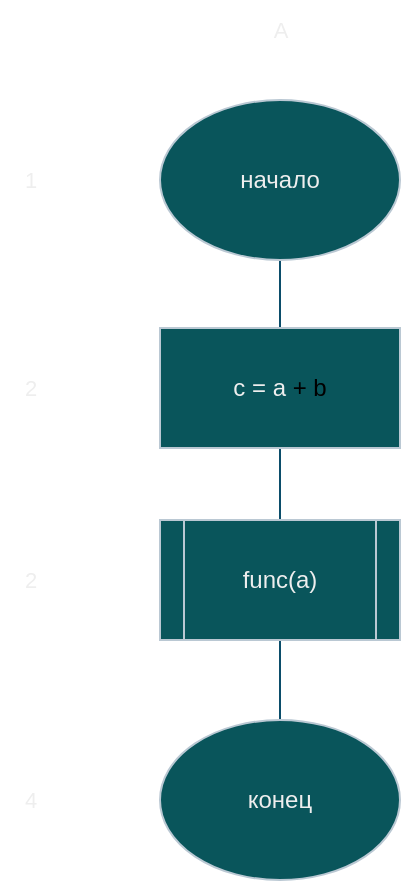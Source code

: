 <mxfile version="28.0.6">
  <diagram name="Page-1" id="_JYkLQVm2dhblvZfOBgD">
    <mxGraphModel dx="1888" dy="1048" grid="1" gridSize="10" guides="1" tooltips="1" connect="1" arrows="1" fold="1" page="1" pageScale="1" pageWidth="850" pageHeight="1100" math="0" shadow="0">
      <root>
        <mxCell id="0" />
        <mxCell id="1" parent="0" />
        <mxCell id="E0OB9zYYTWGCHNJCD0mh-5" style="edgeStyle=orthogonalEdgeStyle;rounded=0;orthogonalLoop=1;jettySize=auto;html=1;exitX=0.5;exitY=1;exitDx=0;exitDy=0;endArrow=none;endFill=0;labelBackgroundColor=none;fontColor=default;strokeColor=#0B4D6A;" parent="1" source="E0OB9zYYTWGCHNJCD0mh-1" target="E0OB9zYYTWGCHNJCD0mh-2" edge="1">
          <mxGeometry relative="1" as="geometry" />
        </mxCell>
        <mxCell id="E0OB9zYYTWGCHNJCD0mh-1" value="начало" style="ellipse;whiteSpace=wrap;html=1;labelBackgroundColor=none;fillColor=#09555B;strokeColor=#BAC8D3;fontColor=#EEEEEE;" parent="1" vertex="1">
          <mxGeometry x="370" y="110" width="120" height="80" as="geometry" />
        </mxCell>
        <mxCell id="E0OB9zYYTWGCHNJCD0mh-6" style="edgeStyle=orthogonalEdgeStyle;rounded=0;orthogonalLoop=1;jettySize=auto;html=1;exitX=0.5;exitY=1;exitDx=0;exitDy=0;entryX=0.5;entryY=0;entryDx=0;entryDy=0;endArrow=none;endFill=0;labelBackgroundColor=none;fontColor=default;strokeColor=#0B4D6A;" parent="1" source="E0OB9zYYTWGCHNJCD0mh-2" target="E0OB9zYYTWGCHNJCD0mh-3" edge="1">
          <mxGeometry relative="1" as="geometry" />
        </mxCell>
        <mxCell id="E0OB9zYYTWGCHNJCD0mh-2" value="c = a&amp;nbsp;&lt;span style=&quot;background-color: transparent; color: light-dark(rgb(0, 0, 0), rgb(255, 255, 255));&quot;&gt;+ b&lt;/span&gt;" style="rounded=0;whiteSpace=wrap;html=1;labelBackgroundColor=none;fillColor=#09555B;strokeColor=#BAC8D3;fontColor=#EEEEEE;" parent="1" vertex="1">
          <mxGeometry x="370" y="224" width="120" height="60" as="geometry" />
        </mxCell>
        <mxCell id="HNN3ksOjZecmheK7sBmW-1" value="" style="edgeStyle=orthogonalEdgeStyle;rounded=0;orthogonalLoop=1;jettySize=auto;html=1;endArrow=none;endFill=0;labelBackgroundColor=none;fontColor=default;strokeColor=#0B4D6A;" parent="1" source="E0OB9zYYTWGCHNJCD0mh-3" target="E0OB9zYYTWGCHNJCD0mh-4" edge="1">
          <mxGeometry relative="1" as="geometry" />
        </mxCell>
        <mxCell id="E0OB9zYYTWGCHNJCD0mh-3" value="func(a)" style="shape=process;whiteSpace=wrap;html=1;backgroundOutline=1;labelBackgroundColor=none;fillColor=#09555B;strokeColor=#BAC8D3;fontColor=#EEEEEE;" parent="1" vertex="1">
          <mxGeometry x="370" y="320" width="120" height="60" as="geometry" />
        </mxCell>
        <mxCell id="E0OB9zYYTWGCHNJCD0mh-4" value="конец" style="ellipse;whiteSpace=wrap;html=1;labelBackgroundColor=none;fillColor=#09555B;strokeColor=#BAC8D3;fontColor=#EEEEEE;" parent="1" vertex="1">
          <mxGeometry x="370" y="420" width="120" height="80" as="geometry" />
        </mxCell>
        <mxCell id="P8uL7F80InVP6QF22oi7-1" value="А" style="text;html=1;align=center;verticalAlign=middle;resizable=0;points=[];autosize=1;strokeColor=none;fillColor=none;fontFamily=Helvetica;fontSize=11;fontColor=#EEEEEE;labelBackgroundColor=none;" parent="1" vertex="1">
          <mxGeometry x="415" y="60" width="30" height="30" as="geometry" />
        </mxCell>
        <mxCell id="P8uL7F80InVP6QF22oi7-3" value="1" style="text;html=1;align=center;verticalAlign=middle;resizable=0;points=[];autosize=1;strokeColor=none;fillColor=none;fontFamily=Helvetica;fontSize=11;fontColor=#EEEEEE;labelBackgroundColor=none;" parent="1" vertex="1">
          <mxGeometry x="290" y="135" width="30" height="30" as="geometry" />
        </mxCell>
        <mxCell id="P8uL7F80InVP6QF22oi7-4" value="2" style="text;html=1;align=center;verticalAlign=middle;resizable=0;points=[];autosize=1;strokeColor=none;fillColor=none;fontFamily=Helvetica;fontSize=11;fontColor=#EEEEEE;labelBackgroundColor=none;" parent="1" vertex="1">
          <mxGeometry x="290" y="239" width="30" height="30" as="geometry" />
        </mxCell>
        <mxCell id="P8uL7F80InVP6QF22oi7-5" value="2" style="text;html=1;align=center;verticalAlign=middle;resizable=0;points=[];autosize=1;strokeColor=none;fillColor=none;fontFamily=Helvetica;fontSize=11;fontColor=#EEEEEE;labelBackgroundColor=none;" parent="1" vertex="1">
          <mxGeometry x="290" y="335" width="30" height="30" as="geometry" />
        </mxCell>
        <mxCell id="P8uL7F80InVP6QF22oi7-6" value="4" style="text;html=1;align=center;verticalAlign=middle;resizable=0;points=[];autosize=1;strokeColor=none;fillColor=none;fontFamily=Helvetica;fontSize=11;fontColor=#EEEEEE;labelBackgroundColor=none;" parent="1" vertex="1">
          <mxGeometry x="290" y="445" width="30" height="30" as="geometry" />
        </mxCell>
      </root>
    </mxGraphModel>
  </diagram>
</mxfile>
